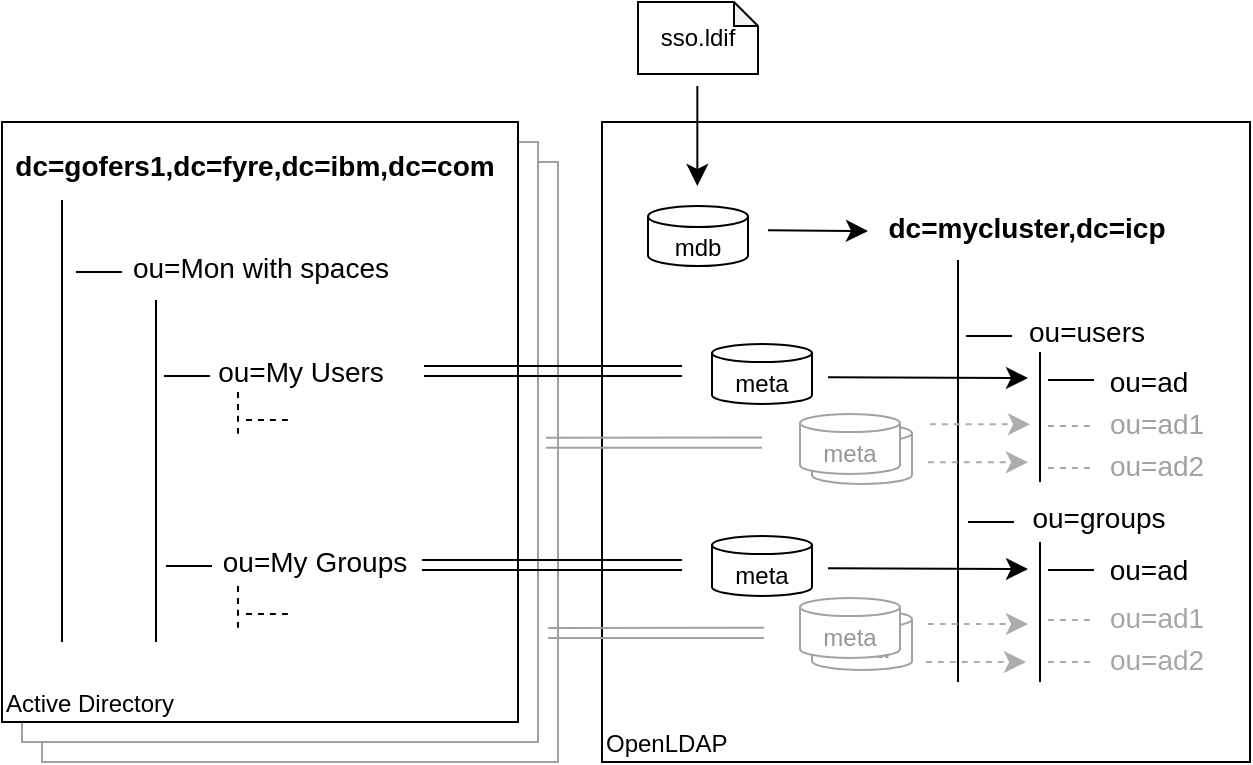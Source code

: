 <mxfile version="16.6.4" type="device"><diagram id="gLztzCPjz2EdZ7nrO71F" name="Page-1"><mxGraphModel dx="1497" dy="634" grid="0" gridSize="10" guides="1" tooltips="1" connect="1" arrows="1" fold="1" page="0" pageScale="1" pageWidth="827" pageHeight="1169" math="0" shadow="0"><root><mxCell id="0"/><mxCell id="1" parent="0"/><mxCell id="RGPbPnvaOCODjqG7FHxh-95" value="" style="rounded=0;whiteSpace=wrap;html=1;hachureGap=4;verticalAlign=bottom;align=left;strokeColor=#A1A1A1;" vertex="1" parent="1"><mxGeometry x="-380" y="100" width="258" height="300" as="geometry"/></mxCell><mxCell id="RGPbPnvaOCODjqG7FHxh-94" value="" style="rounded=0;whiteSpace=wrap;html=1;hachureGap=4;verticalAlign=bottom;align=left;strokeColor=#A1A1A1;" vertex="1" parent="1"><mxGeometry x="-390" y="90" width="258" height="300" as="geometry"/></mxCell><mxCell id="RGPbPnvaOCODjqG7FHxh-1" value="Active Directory" style="rounded=0;whiteSpace=wrap;html=1;hachureGap=4;verticalAlign=bottom;align=left;" vertex="1" parent="1"><mxGeometry x="-400" y="80" width="258" height="300" as="geometry"/></mxCell><mxCell id="RGPbPnvaOCODjqG7FHxh-2" value="OpenLDAP" style="rounded=0;whiteSpace=wrap;html=1;hachureGap=4;verticalAlign=bottom;align=left;" vertex="1" parent="1"><mxGeometry x="-100" y="80" width="324" height="320" as="geometry"/></mxCell><mxCell id="RGPbPnvaOCODjqG7FHxh-3" value="dc=gofers1,dc=fyre,dc=ibm,dc=com" style="text;html=1;align=center;verticalAlign=middle;resizable=0;points=[];autosize=1;strokeColor=none;fillColor=none;hachureGap=4;fontStyle=1;fontSize=14;" vertex="1" parent="1"><mxGeometry x="-399" y="91" width="250" height="21" as="geometry"/></mxCell><mxCell id="RGPbPnvaOCODjqG7FHxh-4" value="" style="edgeStyle=none;orthogonalLoop=1;jettySize=auto;html=1;rounded=0;endArrow=none;startSize=14;endSize=14;sourcePerimeterSpacing=8;targetPerimeterSpacing=8;curved=1;endFill=0;" edge="1" parent="1"><mxGeometry width="120" relative="1" as="geometry"><mxPoint x="-370" y="119" as="sourcePoint"/><mxPoint x="-370" y="340" as="targetPoint"/><Array as="points"/></mxGeometry></mxCell><mxCell id="RGPbPnvaOCODjqG7FHxh-6" value="ou=Mon with spaces" style="text;html=1;align=center;verticalAlign=middle;resizable=0;points=[];autosize=1;strokeColor=none;fillColor=none;hachureGap=4;fontStyle=0;fontSize=14;" vertex="1" parent="1"><mxGeometry x="-340" y="142" width="138" height="21" as="geometry"/></mxCell><mxCell id="RGPbPnvaOCODjqG7FHxh-7" value="ou=My Users" style="text;html=1;align=center;verticalAlign=middle;resizable=0;points=[];autosize=1;strokeColor=none;fillColor=none;hachureGap=4;fontStyle=0;fontSize=14;" vertex="1" parent="1"><mxGeometry x="-298" y="194" width="93" height="21" as="geometry"/></mxCell><mxCell id="RGPbPnvaOCODjqG7FHxh-8" value="ou=My Groups" style="text;html=1;align=center;verticalAlign=middle;resizable=0;points=[];autosize=1;strokeColor=none;fillColor=none;hachureGap=4;fontStyle=0;fontSize=14;" vertex="1" parent="1"><mxGeometry x="-295" y="289" width="102" height="21" as="geometry"/></mxCell><mxCell id="RGPbPnvaOCODjqG7FHxh-9" value="" style="edgeStyle=none;orthogonalLoop=1;jettySize=auto;html=1;rounded=0;endArrow=none;startSize=14;endSize=14;sourcePerimeterSpacing=8;targetPerimeterSpacing=8;curved=1;endFill=0;" edge="1" parent="1"><mxGeometry width="120" relative="1" as="geometry"><mxPoint x="-323" y="169" as="sourcePoint"/><mxPoint x="-323" y="340" as="targetPoint"/><Array as="points"/></mxGeometry></mxCell><mxCell id="RGPbPnvaOCODjqG7FHxh-10" value="" style="edgeStyle=none;orthogonalLoop=1;jettySize=auto;html=1;rounded=0;endArrow=none;startSize=14;endSize=14;sourcePerimeterSpacing=8;targetPerimeterSpacing=8;curved=1;endFill=0;" edge="1" parent="1"><mxGeometry width="120" relative="1" as="geometry"><mxPoint x="-363" y="155" as="sourcePoint"/><mxPoint x="-340" y="155" as="targetPoint"/><Array as="points"/></mxGeometry></mxCell><mxCell id="RGPbPnvaOCODjqG7FHxh-11" value="" style="edgeStyle=none;orthogonalLoop=1;jettySize=auto;html=1;rounded=0;endArrow=none;startSize=14;endSize=14;sourcePerimeterSpacing=8;targetPerimeterSpacing=8;curved=1;endFill=0;" edge="1" parent="1"><mxGeometry width="120" relative="1" as="geometry"><mxPoint x="-319" y="207" as="sourcePoint"/><mxPoint x="-296" y="207" as="targetPoint"/><Array as="points"/></mxGeometry></mxCell><mxCell id="RGPbPnvaOCODjqG7FHxh-12" value="" style="edgeStyle=none;orthogonalLoop=1;jettySize=auto;html=1;rounded=0;endArrow=none;startSize=14;endSize=14;sourcePerimeterSpacing=8;targetPerimeterSpacing=8;curved=1;endFill=0;" edge="1" parent="1"><mxGeometry width="120" relative="1" as="geometry"><mxPoint x="-318" y="302" as="sourcePoint"/><mxPoint x="-295" y="302" as="targetPoint"/><Array as="points"/></mxGeometry></mxCell><mxCell id="RGPbPnvaOCODjqG7FHxh-13" value="" style="edgeStyle=none;orthogonalLoop=1;jettySize=auto;html=1;rounded=0;endArrow=none;startSize=14;endSize=14;sourcePerimeterSpacing=8;targetPerimeterSpacing=8;curved=1;endFill=0;dashed=1;" edge="1" parent="1"><mxGeometry width="120" relative="1" as="geometry"><mxPoint x="-282" y="215" as="sourcePoint"/><mxPoint x="-282" y="239" as="targetPoint"/><Array as="points"/></mxGeometry></mxCell><mxCell id="RGPbPnvaOCODjqG7FHxh-14" value="" style="edgeStyle=none;orthogonalLoop=1;jettySize=auto;html=1;rounded=0;endArrow=none;startSize=14;endSize=14;sourcePerimeterSpacing=8;targetPerimeterSpacing=8;curved=1;endFill=0;dashed=1;" edge="1" parent="1"><mxGeometry width="120" relative="1" as="geometry"><mxPoint x="-278" y="229" as="sourcePoint"/><mxPoint x="-255" y="229" as="targetPoint"/><Array as="points"/></mxGeometry></mxCell><mxCell id="RGPbPnvaOCODjqG7FHxh-15" value="" style="edgeStyle=none;orthogonalLoop=1;jettySize=auto;html=1;rounded=0;endArrow=none;startSize=14;endSize=14;sourcePerimeterSpacing=8;targetPerimeterSpacing=8;curved=1;endFill=0;dashed=1;" edge="1" parent="1"><mxGeometry width="120" relative="1" as="geometry"><mxPoint x="-282" y="312" as="sourcePoint"/><mxPoint x="-282" y="336" as="targetPoint"/><Array as="points"/></mxGeometry></mxCell><mxCell id="RGPbPnvaOCODjqG7FHxh-16" value="" style="edgeStyle=none;orthogonalLoop=1;jettySize=auto;html=1;rounded=0;endArrow=none;startSize=14;endSize=14;sourcePerimeterSpacing=8;targetPerimeterSpacing=8;curved=1;endFill=0;dashed=1;" edge="1" parent="1"><mxGeometry width="120" relative="1" as="geometry"><mxPoint x="-278" y="326" as="sourcePoint"/><mxPoint x="-255" y="326" as="targetPoint"/><Array as="points"/></mxGeometry></mxCell><mxCell id="RGPbPnvaOCODjqG7FHxh-17" value="dc=mycluster,dc=icp" style="text;html=1;align=center;verticalAlign=middle;resizable=0;points=[];autosize=1;strokeColor=none;fillColor=none;hachureGap=4;fontStyle=1;fontSize=14;" vertex="1" parent="1"><mxGeometry x="37" y="122" width="149" height="21" as="geometry"/></mxCell><mxCell id="RGPbPnvaOCODjqG7FHxh-20" value="ou=users" style="text;html=1;align=center;verticalAlign=middle;resizable=0;points=[];autosize=1;strokeColor=none;fillColor=none;hachureGap=4;fontStyle=0;fontSize=14;" vertex="1" parent="1"><mxGeometry x="108" y="174" width="68" height="21" as="geometry"/></mxCell><mxCell id="RGPbPnvaOCODjqG7FHxh-21" value="ou=groups" style="text;html=1;align=center;verticalAlign=middle;resizable=0;points=[];autosize=1;strokeColor=none;fillColor=none;hachureGap=4;fontStyle=0;fontSize=14;" vertex="1" parent="1"><mxGeometry x="109" y="267" width="77" height="21" as="geometry"/></mxCell><mxCell id="RGPbPnvaOCODjqG7FHxh-22" value="" style="edgeStyle=none;orthogonalLoop=1;jettySize=auto;html=1;rounded=0;endArrow=none;startSize=14;endSize=14;sourcePerimeterSpacing=8;targetPerimeterSpacing=8;curved=1;endFill=0;" edge="1" parent="1"><mxGeometry width="120" relative="1" as="geometry"><mxPoint x="78" y="149" as="sourcePoint"/><mxPoint x="78" y="360" as="targetPoint"/><Array as="points"/></mxGeometry></mxCell><mxCell id="RGPbPnvaOCODjqG7FHxh-24" value="" style="edgeStyle=none;orthogonalLoop=1;jettySize=auto;html=1;rounded=0;endArrow=none;startSize=14;endSize=14;sourcePerimeterSpacing=8;targetPerimeterSpacing=8;curved=1;endFill=0;" edge="1" parent="1"><mxGeometry width="120" relative="1" as="geometry"><mxPoint x="82" y="187" as="sourcePoint"/><mxPoint x="105" y="187" as="targetPoint"/><Array as="points"/></mxGeometry></mxCell><mxCell id="RGPbPnvaOCODjqG7FHxh-25" value="" style="edgeStyle=none;orthogonalLoop=1;jettySize=auto;html=1;rounded=0;endArrow=none;startSize=14;endSize=14;sourcePerimeterSpacing=8;targetPerimeterSpacing=8;curved=1;endFill=0;" edge="1" parent="1"><mxGeometry width="120" relative="1" as="geometry"><mxPoint x="83" y="280" as="sourcePoint"/><mxPoint x="106" y="280" as="targetPoint"/><Array as="points"/></mxGeometry></mxCell><mxCell id="RGPbPnvaOCODjqG7FHxh-26" value="" style="edgeStyle=none;orthogonalLoop=1;jettySize=auto;html=1;rounded=0;endArrow=none;startSize=14;endSize=14;sourcePerimeterSpacing=8;targetPerimeterSpacing=8;curved=1;endFill=0;" edge="1" parent="1"><mxGeometry width="120" relative="1" as="geometry"><mxPoint x="119" y="195" as="sourcePoint"/><mxPoint x="119" y="260" as="targetPoint"/><Array as="points"/></mxGeometry></mxCell><mxCell id="RGPbPnvaOCODjqG7FHxh-27" value="" style="edgeStyle=none;orthogonalLoop=1;jettySize=auto;html=1;rounded=0;endArrow=none;startSize=14;endSize=14;sourcePerimeterSpacing=8;targetPerimeterSpacing=8;curved=1;endFill=0;" edge="1" parent="1"><mxGeometry width="120" relative="1" as="geometry"><mxPoint x="123" y="209" as="sourcePoint"/><mxPoint x="146" y="209" as="targetPoint"/><Array as="points"/></mxGeometry></mxCell><mxCell id="RGPbPnvaOCODjqG7FHxh-28" value="" style="edgeStyle=none;orthogonalLoop=1;jettySize=auto;html=1;rounded=0;endArrow=none;startSize=14;endSize=14;sourcePerimeterSpacing=8;targetPerimeterSpacing=8;curved=1;endFill=0;" edge="1" parent="1"><mxGeometry width="120" relative="1" as="geometry"><mxPoint x="119" y="290" as="sourcePoint"/><mxPoint x="119" y="360" as="targetPoint"/><Array as="points"/></mxGeometry></mxCell><mxCell id="RGPbPnvaOCODjqG7FHxh-29" value="" style="edgeStyle=none;orthogonalLoop=1;jettySize=auto;html=1;rounded=0;endArrow=none;startSize=14;endSize=14;sourcePerimeterSpacing=8;targetPerimeterSpacing=8;curved=1;endFill=0;" edge="1" parent="1"><mxGeometry width="120" relative="1" as="geometry"><mxPoint x="123" y="304" as="sourcePoint"/><mxPoint x="146" y="304" as="targetPoint"/><Array as="points"/></mxGeometry></mxCell><mxCell id="RGPbPnvaOCODjqG7FHxh-30" value="ou=ad" style="text;html=1;align=center;verticalAlign=middle;resizable=0;points=[];autosize=1;strokeColor=none;fillColor=none;hachureGap=4;fontStyle=0;fontSize=14;" vertex="1" parent="1"><mxGeometry x="148" y="199" width="50" height="21" as="geometry"/></mxCell><mxCell id="RGPbPnvaOCODjqG7FHxh-31" value="ou=ad" style="text;html=1;align=center;verticalAlign=middle;resizable=0;points=[];autosize=1;strokeColor=none;fillColor=none;hachureGap=4;fontStyle=0;fontSize=14;" vertex="1" parent="1"><mxGeometry x="148" y="293" width="50" height="21" as="geometry"/></mxCell><mxCell id="RGPbPnvaOCODjqG7FHxh-66" value="&lt;font style=&quot;font-size: 12px&quot;&gt;mdb&lt;/font&gt;" style="shape=cylinder3;whiteSpace=wrap;html=1;boundedLbl=1;backgroundOutline=1;size=5.259;hachureGap=4;fontSize=14;" vertex="1" parent="1"><mxGeometry x="-77" y="122" width="50" height="30" as="geometry"/></mxCell><mxCell id="RGPbPnvaOCODjqG7FHxh-68" value="&lt;font style=&quot;font-size: 12px&quot;&gt;meta&lt;/font&gt;" style="shape=cylinder3;whiteSpace=wrap;html=1;boundedLbl=1;backgroundOutline=1;size=4.519;hachureGap=4;fontSize=14;" vertex="1" parent="1"><mxGeometry x="-45" y="191" width="50" height="30" as="geometry"/></mxCell><mxCell id="RGPbPnvaOCODjqG7FHxh-69" value="&lt;font style=&quot;font-size: 12px&quot;&gt;meta&lt;/font&gt;" style="shape=cylinder3;whiteSpace=wrap;html=1;boundedLbl=1;backgroundOutline=1;size=4.519;hachureGap=4;fontSize=14;" vertex="1" parent="1"><mxGeometry x="-45" y="287" width="50" height="30" as="geometry"/></mxCell><mxCell id="RGPbPnvaOCODjqG7FHxh-70" value="" style="edgeStyle=none;orthogonalLoop=1;jettySize=auto;html=1;rounded=0;fontSize=12;endArrow=classic;endFill=1;startSize=8;endSize=8;sourcePerimeterSpacing=8;targetPerimeterSpacing=8;curved=1;" edge="1" parent="1"><mxGeometry width="120" relative="1" as="geometry"><mxPoint x="-17" y="134.13" as="sourcePoint"/><mxPoint x="33" y="134.5" as="targetPoint"/><Array as="points"/></mxGeometry></mxCell><mxCell id="RGPbPnvaOCODjqG7FHxh-71" value="" style="edgeStyle=none;orthogonalLoop=1;jettySize=auto;html=1;rounded=0;endArrow=none;startSize=14;endSize=14;sourcePerimeterSpacing=8;targetPerimeterSpacing=8;curved=1;endFill=0;dashed=1;fontColor=#A1A1A1;strokeColor=#A3A3A3;" edge="1" parent="1"><mxGeometry width="120" relative="1" as="geometry"><mxPoint x="123" y="232.0" as="sourcePoint"/><mxPoint x="146" y="232.0" as="targetPoint"/><Array as="points"/></mxGeometry></mxCell><mxCell id="RGPbPnvaOCODjqG7FHxh-72" value="ou=ad1" style="text;html=1;align=center;verticalAlign=middle;resizable=0;points=[];autosize=1;strokeColor=#FFFFFF;fillColor=none;hachureGap=4;fontStyle=0;fontSize=14;fontColor=#A1A1A1;" vertex="1" parent="1"><mxGeometry x="147" y="221" width="60" height="20" as="geometry"/></mxCell><mxCell id="RGPbPnvaOCODjqG7FHxh-73" value="" style="edgeStyle=none;orthogonalLoop=1;jettySize=auto;html=1;rounded=0;endArrow=none;startSize=14;endSize=14;sourcePerimeterSpacing=8;targetPerimeterSpacing=8;curved=1;endFill=0;dashed=1;fontColor=#A1A1A1;strokeColor=#A3A3A3;" edge="1" parent="1"><mxGeometry width="120" relative="1" as="geometry"><mxPoint x="123" y="253.0" as="sourcePoint"/><mxPoint x="146" y="253.0" as="targetPoint"/><Array as="points"/></mxGeometry></mxCell><mxCell id="RGPbPnvaOCODjqG7FHxh-74" value="ou=ad2" style="text;html=1;align=center;verticalAlign=middle;resizable=0;points=[];autosize=1;strokeColor=#FFFFFF;fillColor=none;hachureGap=4;fontStyle=0;fontSize=14;fontColor=#A1A1A1;" vertex="1" parent="1"><mxGeometry x="147" y="242" width="60" height="20" as="geometry"/></mxCell><mxCell id="RGPbPnvaOCODjqG7FHxh-75" value="" style="edgeStyle=none;orthogonalLoop=1;jettySize=auto;html=1;rounded=0;endArrow=none;startSize=14;endSize=14;sourcePerimeterSpacing=8;targetPerimeterSpacing=8;curved=1;endFill=0;dashed=1;fontColor=#A6A6A6;strokeColor=#ABABAB;" edge="1" parent="1"><mxGeometry width="120" relative="1" as="geometry"><mxPoint x="123" y="329" as="sourcePoint"/><mxPoint x="146" y="329" as="targetPoint"/><Array as="points"/></mxGeometry></mxCell><mxCell id="RGPbPnvaOCODjqG7FHxh-76" value="ou=ad1" style="text;html=1;align=center;verticalAlign=middle;resizable=0;points=[];autosize=1;strokeColor=#FFFFFF;fillColor=none;hachureGap=4;fontStyle=0;fontSize=14;fontColor=#A6A6A6;" vertex="1" parent="1"><mxGeometry x="147" y="318" width="60" height="20" as="geometry"/></mxCell><mxCell id="RGPbPnvaOCODjqG7FHxh-77" value="" style="edgeStyle=none;orthogonalLoop=1;jettySize=auto;html=1;rounded=0;endArrow=none;startSize=14;endSize=14;sourcePerimeterSpacing=8;targetPerimeterSpacing=8;curved=1;endFill=0;dashed=1;fontColor=#A6A6A6;strokeColor=#ABABAB;" edge="1" parent="1"><mxGeometry width="120" relative="1" as="geometry"><mxPoint x="123" y="350.0" as="sourcePoint"/><mxPoint x="146" y="350.0" as="targetPoint"/><Array as="points"/></mxGeometry></mxCell><mxCell id="RGPbPnvaOCODjqG7FHxh-78" value="ou=ad2" style="text;html=1;align=center;verticalAlign=middle;resizable=0;points=[];autosize=1;strokeColor=#FFFFFF;fillColor=none;hachureGap=4;fontStyle=0;fontSize=14;fontColor=#A6A6A6;" vertex="1" parent="1"><mxGeometry x="147" y="339" width="60" height="20" as="geometry"/></mxCell><mxCell id="RGPbPnvaOCODjqG7FHxh-79" value="&lt;font style=&quot;font-size: 12px&quot;&gt;meta&lt;/font&gt;" style="shape=cylinder3;whiteSpace=wrap;html=1;boundedLbl=1;backgroundOutline=1;size=4.519;hachureGap=4;fontSize=14;fontColor=#969696;strokeColor=#A1A1A1;" vertex="1" parent="1"><mxGeometry x="5" y="231" width="50" height="30" as="geometry"/></mxCell><mxCell id="RGPbPnvaOCODjqG7FHxh-80" value="&lt;font style=&quot;font-size: 12px&quot;&gt;meta&lt;/font&gt;" style="shape=cylinder3;whiteSpace=wrap;html=1;boundedLbl=1;backgroundOutline=1;size=4.519;hachureGap=4;fontSize=14;fontColor=#969696;strokeColor=#A1A1A1;" vertex="1" parent="1"><mxGeometry x="-1" y="226" width="50" height="30" as="geometry"/></mxCell><mxCell id="RGPbPnvaOCODjqG7FHxh-81" value="&lt;font style=&quot;font-size: 12px&quot;&gt;meta&lt;/font&gt;" style="shape=cylinder3;whiteSpace=wrap;html=1;boundedLbl=1;backgroundOutline=1;size=4.519;hachureGap=4;fontSize=14;fontColor=#969696;strokeColor=#A1A1A1;" vertex="1" parent="1"><mxGeometry x="5" y="324" width="50" height="30" as="geometry"/></mxCell><mxCell id="RGPbPnvaOCODjqG7FHxh-82" value="&lt;font style=&quot;font-size: 12px&quot;&gt;meta&lt;/font&gt;" style="shape=cylinder3;whiteSpace=wrap;html=1;boundedLbl=1;backgroundOutline=1;size=4.519;hachureGap=4;fontSize=14;fontColor=#969696;strokeColor=#A1A1A1;" vertex="1" parent="1"><mxGeometry x="-1" y="318" width="50" height="30" as="geometry"/></mxCell><mxCell id="RGPbPnvaOCODjqG7FHxh-83" value="" style="edgeStyle=none;orthogonalLoop=1;jettySize=auto;html=1;rounded=0;fontSize=12;endArrow=classic;endFill=1;startSize=8;endSize=8;sourcePerimeterSpacing=8;targetPerimeterSpacing=8;curved=1;" edge="1" parent="1"><mxGeometry width="120" relative="1" as="geometry"><mxPoint x="13" y="207.63" as="sourcePoint"/><mxPoint x="113" y="208" as="targetPoint"/><Array as="points"/></mxGeometry></mxCell><mxCell id="RGPbPnvaOCODjqG7FHxh-84" value="" style="edgeStyle=none;orthogonalLoop=1;jettySize=auto;html=1;rounded=0;fontSize=12;endArrow=classic;endFill=1;startSize=8;endSize=8;sourcePerimeterSpacing=8;targetPerimeterSpacing=8;curved=1;" edge="1" parent="1"><mxGeometry width="120" relative="1" as="geometry"><mxPoint x="13" y="303.13" as="sourcePoint"/><mxPoint x="113" y="303.5" as="targetPoint"/><Array as="points"/></mxGeometry></mxCell><mxCell id="RGPbPnvaOCODjqG7FHxh-85" value="" style="edgeStyle=none;orthogonalLoop=1;jettySize=auto;html=1;rounded=0;fontSize=12;endArrow=classic;endFill=1;startSize=8;endSize=8;sourcePerimeterSpacing=8;targetPerimeterSpacing=8;curved=1;dashed=1;strokeColor=#ADADAD;" edge="1" parent="1"><mxGeometry width="120" relative="1" as="geometry"><mxPoint x="63" y="331" as="sourcePoint"/><mxPoint x="113" y="331" as="targetPoint"/><Array as="points"/></mxGeometry></mxCell><mxCell id="RGPbPnvaOCODjqG7FHxh-86" value="" style="edgeStyle=none;orthogonalLoop=1;jettySize=auto;html=1;rounded=0;fontSize=12;endArrow=classic;endFill=1;startSize=8;endSize=8;sourcePerimeterSpacing=8;targetPerimeterSpacing=8;curved=1;dashed=1;strokeColor=#ADADAD;" edge="1" parent="1"><mxGeometry width="120" relative="1" as="geometry"><mxPoint x="62.0" y="350" as="sourcePoint"/><mxPoint x="112.0" y="350" as="targetPoint"/><Array as="points"/></mxGeometry></mxCell><mxCell id="RGPbPnvaOCODjqG7FHxh-87" value="" style="edgeStyle=none;orthogonalLoop=1;jettySize=auto;html=1;rounded=0;fontSize=12;endArrow=classic;endFill=1;startSize=8;endSize=8;sourcePerimeterSpacing=8;targetPerimeterSpacing=8;curved=1;dashed=1;strokeColor=#ADADAD;" edge="1" parent="1"><mxGeometry width="120" relative="1" as="geometry"><mxPoint x="64.0" y="231.13" as="sourcePoint"/><mxPoint x="114.0" y="231.13" as="targetPoint"/><Array as="points"/></mxGeometry></mxCell><mxCell id="RGPbPnvaOCODjqG7FHxh-88" value="" style="edgeStyle=none;orthogonalLoop=1;jettySize=auto;html=1;rounded=0;fontSize=12;endArrow=classic;endFill=1;startSize=8;endSize=8;sourcePerimeterSpacing=8;targetPerimeterSpacing=8;curved=1;dashed=1;strokeColor=#ADADAD;" edge="1" parent="1"><mxGeometry width="120" relative="1" as="geometry"><mxPoint x="63.0" y="250.13" as="sourcePoint"/><mxPoint x="113.0" y="250.13" as="targetPoint"/><Array as="points"/></mxGeometry></mxCell><mxCell id="RGPbPnvaOCODjqG7FHxh-90" value="" style="edgeStyle=none;orthogonalLoop=1;jettySize=auto;html=1;rounded=0;endArrow=none;startSize=14;endSize=14;sourcePerimeterSpacing=8;targetPerimeterSpacing=8;curved=1;endFill=0;" edge="1" parent="1"><mxGeometry width="120" relative="1" as="geometry"><mxPoint x="-189" y="202.0" as="sourcePoint"/><mxPoint x="-60" y="202" as="targetPoint"/><Array as="points"/></mxGeometry></mxCell><mxCell id="RGPbPnvaOCODjqG7FHxh-91" value="" style="edgeStyle=none;orthogonalLoop=1;jettySize=auto;html=1;rounded=0;endArrow=none;startSize=14;endSize=14;sourcePerimeterSpacing=8;targetPerimeterSpacing=8;curved=1;endFill=0;" edge="1" parent="1"><mxGeometry width="120" relative="1" as="geometry"><mxPoint x="-189" y="207.0" as="sourcePoint"/><mxPoint x="-60" y="207" as="targetPoint"/><Array as="points"/></mxGeometry></mxCell><mxCell id="RGPbPnvaOCODjqG7FHxh-92" value="" style="edgeStyle=none;orthogonalLoop=1;jettySize=auto;html=1;rounded=0;endArrow=none;startSize=14;endSize=14;sourcePerimeterSpacing=8;targetPerimeterSpacing=8;curved=1;endFill=0;" edge="1" parent="1"><mxGeometry width="120" relative="1" as="geometry"><mxPoint x="-190" y="299" as="sourcePoint"/><mxPoint x="-60" y="299" as="targetPoint"/><Array as="points"/></mxGeometry></mxCell><mxCell id="RGPbPnvaOCODjqG7FHxh-93" value="" style="edgeStyle=none;orthogonalLoop=1;jettySize=auto;html=1;rounded=0;endArrow=none;startSize=14;endSize=14;sourcePerimeterSpacing=8;targetPerimeterSpacing=8;curved=1;endFill=0;" edge="1" parent="1"><mxGeometry width="120" relative="1" as="geometry"><mxPoint x="-190" y="304" as="sourcePoint"/><mxPoint x="-60" y="304" as="targetPoint"/><Array as="points"/></mxGeometry></mxCell><mxCell id="RGPbPnvaOCODjqG7FHxh-96" value="" style="edgeStyle=none;orthogonalLoop=1;jettySize=auto;html=1;rounded=0;endArrow=none;startSize=14;endSize=14;sourcePerimeterSpacing=8;targetPerimeterSpacing=8;curved=1;endFill=0;strokeColor=#A1A1A1;" edge="1" parent="1"><mxGeometry width="120" relative="1" as="geometry"><mxPoint x="-127" y="333" as="sourcePoint"/><mxPoint x="-19" y="332.83" as="targetPoint"/><Array as="points"/></mxGeometry></mxCell><mxCell id="RGPbPnvaOCODjqG7FHxh-97" value="" style="edgeStyle=none;orthogonalLoop=1;jettySize=auto;html=1;rounded=0;endArrow=none;startSize=14;endSize=14;sourcePerimeterSpacing=8;targetPerimeterSpacing=8;curved=1;endFill=0;strokeColor=#A1A1A1;" edge="1" parent="1"><mxGeometry width="120" relative="1" as="geometry"><mxPoint x="-127" y="338" as="sourcePoint"/><mxPoint x="-19" y="338.0" as="targetPoint"/><Array as="points"/></mxGeometry></mxCell><mxCell id="RGPbPnvaOCODjqG7FHxh-98" value="" style="edgeStyle=none;orthogonalLoop=1;jettySize=auto;html=1;rounded=0;endArrow=none;startSize=14;endSize=14;sourcePerimeterSpacing=8;targetPerimeterSpacing=8;curved=1;endFill=0;strokeColor=#A1A1A1;" edge="1" parent="1"><mxGeometry width="120" relative="1" as="geometry"><mxPoint x="-128" y="237.91" as="sourcePoint"/><mxPoint x="-20.0" y="237.74" as="targetPoint"/><Array as="points"/></mxGeometry></mxCell><mxCell id="RGPbPnvaOCODjqG7FHxh-99" value="" style="edgeStyle=none;orthogonalLoop=1;jettySize=auto;html=1;rounded=0;endArrow=none;startSize=14;endSize=14;sourcePerimeterSpacing=8;targetPerimeterSpacing=8;curved=1;endFill=0;strokeColor=#A1A1A1;" edge="1" parent="1"><mxGeometry width="120" relative="1" as="geometry"><mxPoint x="-128" y="242.91" as="sourcePoint"/><mxPoint x="-20.0" y="242.91" as="targetPoint"/><Array as="points"/></mxGeometry></mxCell><mxCell id="RGPbPnvaOCODjqG7FHxh-100" value="&lt;font color=&quot;#000000&quot;&gt;sso.ldif&lt;/font&gt;" style="shape=note;whiteSpace=wrap;html=1;backgroundOutline=1;darkOpacity=0.05;hachureGap=4;fontSize=12;fontColor=#A1A1A1;strokeColor=#000000;size=12;" vertex="1" parent="1"><mxGeometry x="-82" y="20" width="60" height="36" as="geometry"/></mxCell><mxCell id="RGPbPnvaOCODjqG7FHxh-101" value="" style="edgeStyle=none;orthogonalLoop=1;jettySize=auto;html=1;rounded=0;fontSize=12;endArrow=classic;endFill=1;startSize=8;endSize=8;sourcePerimeterSpacing=8;targetPerimeterSpacing=8;curved=1;" edge="1" parent="1"><mxGeometry width="120" relative="1" as="geometry"><mxPoint x="-52.33" y="62" as="sourcePoint"/><mxPoint x="-52.33" y="112" as="targetPoint"/><Array as="points"/></mxGeometry></mxCell></root></mxGraphModel></diagram></mxfile>
